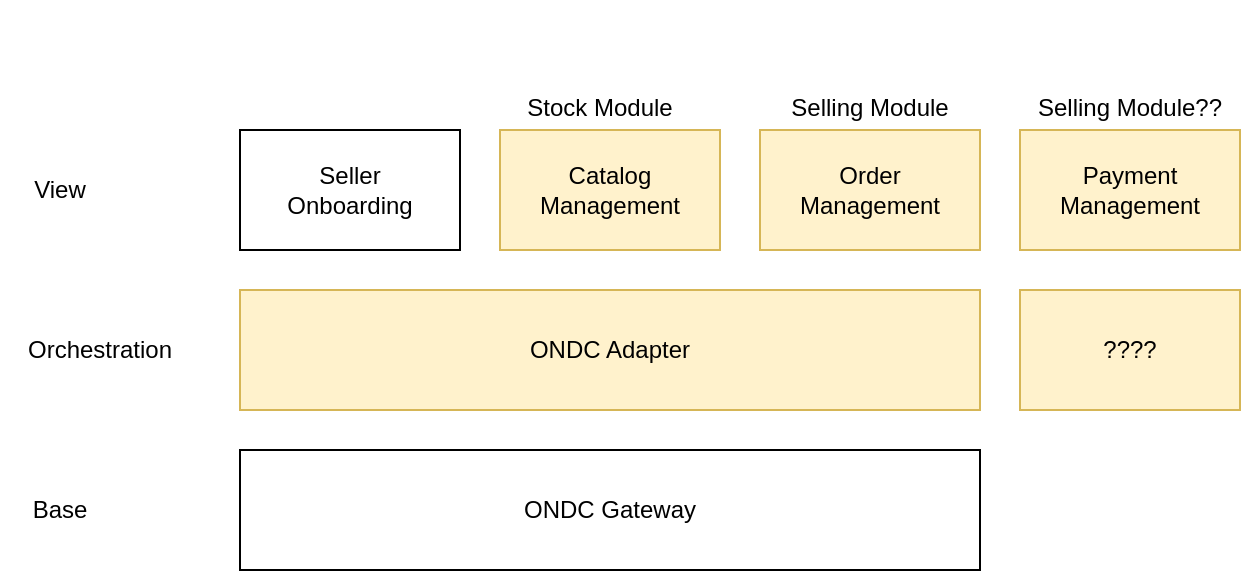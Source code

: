 <mxfile version="27.1.6">
  <diagram name="Page-1" id="f2tVQkW7_RaRO9CSzFZp">
    <mxGraphModel dx="2066" dy="1126" grid="1" gridSize="10" guides="1" tooltips="1" connect="1" arrows="1" fold="1" page="1" pageScale="1" pageWidth="827" pageHeight="1169" math="0" shadow="0">
      <root>
        <mxCell id="0" />
        <mxCell id="1" parent="0" />
        <mxCell id="XLqsPzXyugZ8nJZszqtV-1" value="Seller&lt;div&gt;Onboarding&lt;/div&gt;" style="rounded=0;whiteSpace=wrap;html=1;" parent="1" vertex="1">
          <mxGeometry x="150" y="365" width="110" height="60" as="geometry" />
        </mxCell>
        <mxCell id="XLqsPzXyugZ8nJZszqtV-2" value="Catalog&lt;div&gt;Management&lt;/div&gt;" style="rounded=0;whiteSpace=wrap;html=1;fillColor=#fff2cc;strokeColor=#d6b656;" parent="1" vertex="1">
          <mxGeometry x="280" y="365" width="110" height="60" as="geometry" />
        </mxCell>
        <mxCell id="XLqsPzXyugZ8nJZszqtV-3" value="Order&lt;div&gt;Management&lt;/div&gt;" style="rounded=0;whiteSpace=wrap;html=1;fillColor=#fff2cc;strokeColor=#d6b656;" parent="1" vertex="1">
          <mxGeometry x="410" y="365" width="110" height="60" as="geometry" />
        </mxCell>
        <mxCell id="XLqsPzXyugZ8nJZszqtV-5" value="ONDC Adapter" style="rounded=0;whiteSpace=wrap;html=1;fillColor=#fff2cc;strokeColor=#d6b656;" parent="1" vertex="1">
          <mxGeometry x="150" y="445" width="370" height="60" as="geometry" />
        </mxCell>
        <mxCell id="XLqsPzXyugZ8nJZszqtV-6" value="ONDC Gateway" style="rounded=0;whiteSpace=wrap;html=1;" parent="1" vertex="1">
          <mxGeometry x="150" y="525" width="370" height="60" as="geometry" />
        </mxCell>
        <mxCell id="XLqsPzXyugZ8nJZszqtV-9" value="Payment&lt;div&gt;Management&lt;/div&gt;" style="rounded=0;whiteSpace=wrap;html=1;fillColor=#fff2cc;strokeColor=#d6b656;" parent="1" vertex="1">
          <mxGeometry x="540" y="365" width="110" height="60" as="geometry" />
        </mxCell>
        <mxCell id="XLqsPzXyugZ8nJZszqtV-10" value="????" style="rounded=0;whiteSpace=wrap;html=1;fillColor=#fff2cc;strokeColor=#d6b656;" parent="1" vertex="1">
          <mxGeometry x="540" y="445" width="110" height="60" as="geometry" />
        </mxCell>
        <mxCell id="73xhuk2qt8xr3xl9aOXT-1" value="View" style="text;html=1;align=center;verticalAlign=middle;whiteSpace=wrap;rounded=0;" parent="1" vertex="1">
          <mxGeometry x="30" y="380" width="60" height="30" as="geometry" />
        </mxCell>
        <mxCell id="73xhuk2qt8xr3xl9aOXT-2" value="Orchestration" style="text;html=1;align=center;verticalAlign=middle;whiteSpace=wrap;rounded=0;" parent="1" vertex="1">
          <mxGeometry x="50" y="460" width="60" height="30" as="geometry" />
        </mxCell>
        <mxCell id="73xhuk2qt8xr3xl9aOXT-3" value="Base" style="text;html=1;align=center;verticalAlign=middle;whiteSpace=wrap;rounded=0;" parent="1" vertex="1">
          <mxGeometry x="30" y="540" width="60" height="30" as="geometry" />
        </mxCell>
        <mxCell id="73xhuk2qt8xr3xl9aOXT-4" value="" style="shape=image;verticalLabelPosition=bottom;labelBackgroundColor=default;verticalAlign=top;aspect=fixed;imageAspect=0;image=https://frappe.io/files/frappe.png;" parent="1" vertex="1">
          <mxGeometry x="414" y="464.67" width="70" height="20.65" as="geometry" />
        </mxCell>
        <mxCell id="_jaIDx2k2P95v0n71muc-1" value="Stock Module" style="shape=image;verticalLabelPosition=bottom;labelBackgroundColor=default;verticalAlign=top;aspect=fixed;imageAspect=0;image=https://frappecloud.com/files/erpnext-blue.png;" vertex="1" parent="1">
          <mxGeometry x="310" y="300" width="40" height="40" as="geometry" />
        </mxCell>
        <mxCell id="_jaIDx2k2P95v0n71muc-3" value="Selling Module" style="shape=image;verticalLabelPosition=bottom;labelBackgroundColor=default;verticalAlign=top;aspect=fixed;imageAspect=0;image=https://frappecloud.com/files/erpnext-blue.png;" vertex="1" parent="1">
          <mxGeometry x="445" y="300" width="40" height="40" as="geometry" />
        </mxCell>
        <mxCell id="_jaIDx2k2P95v0n71muc-4" value="Selling Module??" style="shape=image;verticalLabelPosition=bottom;labelBackgroundColor=default;verticalAlign=top;aspect=fixed;imageAspect=0;image=https://frappecloud.com/files/erpnext-blue.png;" vertex="1" parent="1">
          <mxGeometry x="575" y="300" width="40" height="40" as="geometry" />
        </mxCell>
      </root>
    </mxGraphModel>
  </diagram>
</mxfile>
